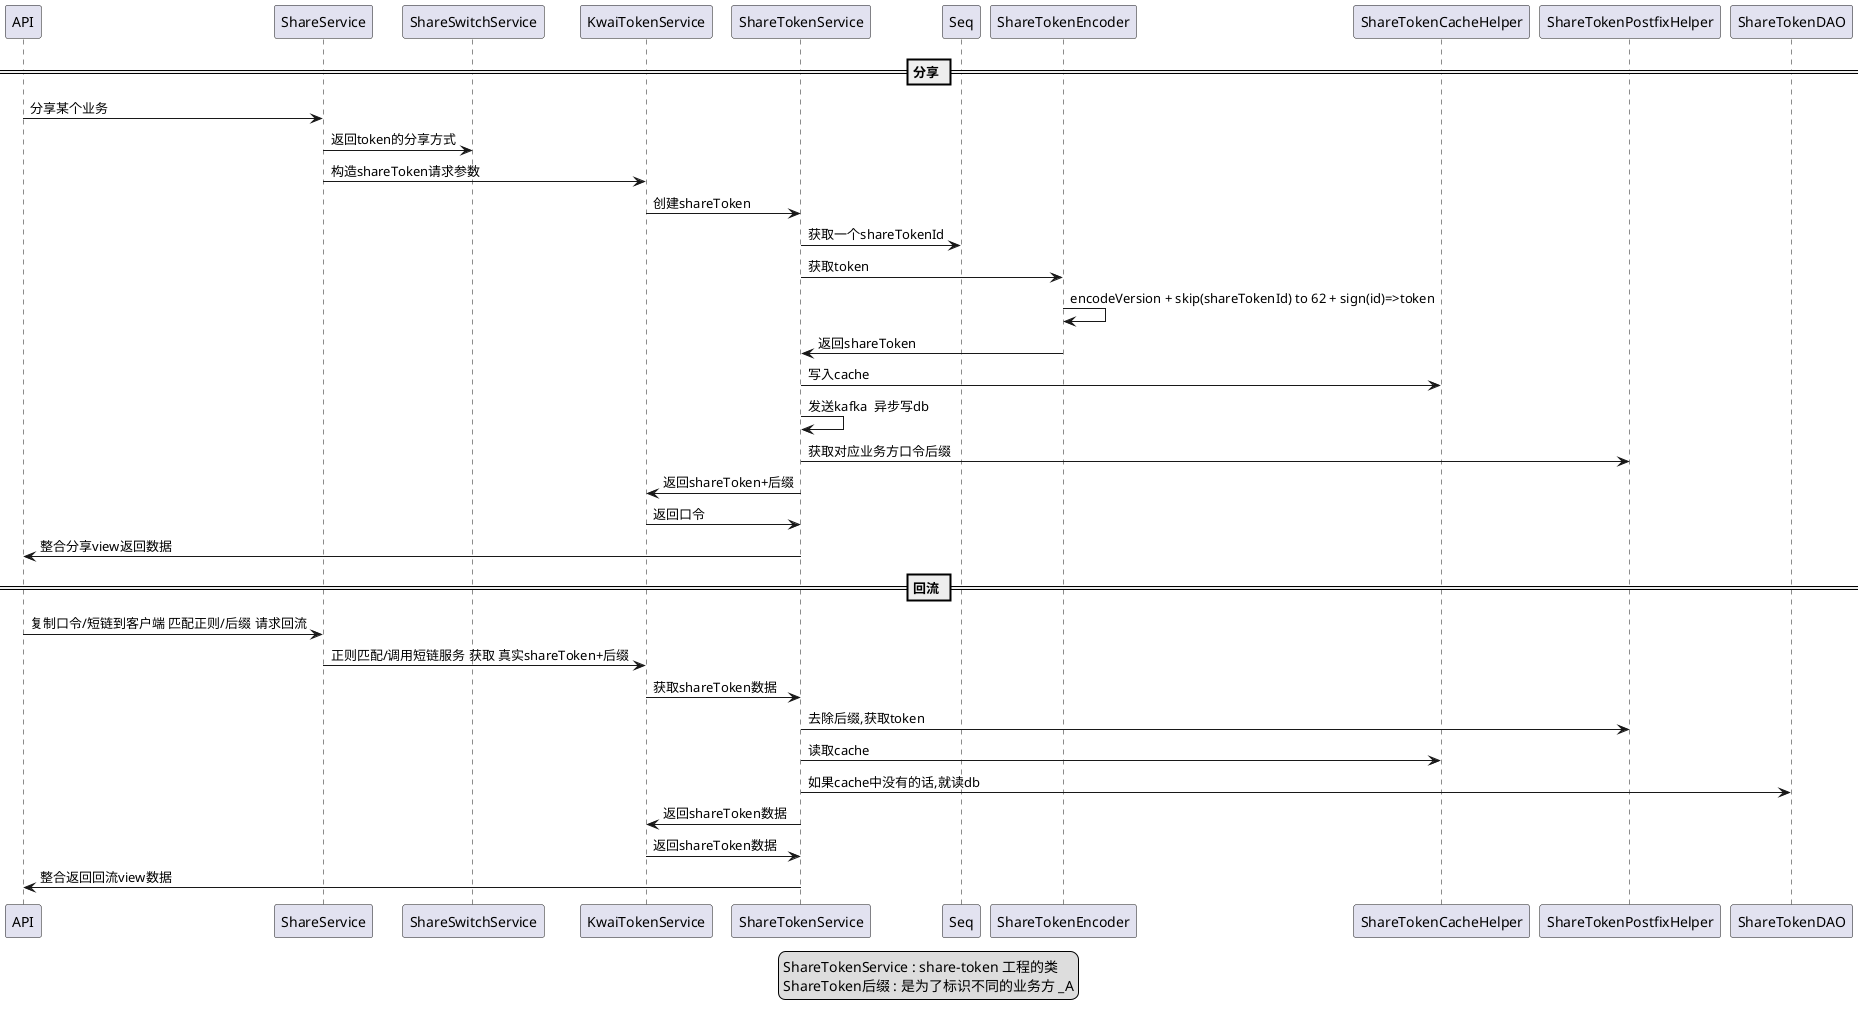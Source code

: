 @startuml

== 分享 ==

API -> ShareService : 分享某个业务

ShareService -> ShareSwitchService : 返回token的分享方式

ShareService -> KwaiTokenService : 构造shareToken请求参数

KwaiTokenService -> ShareTokenService : 创建shareToken
ShareTokenService -> Seq : 获取一个shareTokenId
ShareTokenService -> ShareTokenEncoder : 获取token
ShareTokenEncoder -> ShareTokenEncoder : encodeVersion + skip(shareTokenId) to 62 + sign(id)=>token
ShareTokenEncoder -> ShareTokenService : 返回shareToken
ShareTokenService -> ShareTokenCacheHelper : 写入cache
ShareTokenService -> ShareTokenService : 发送kafka  异步写db
ShareTokenService -> ShareTokenPostfixHelper : 获取对应业务方口令后缀
ShareTokenService -> KwaiTokenService : 返回shareToken+后缀
KwaiTokenService -> ShareTokenService : 返回口令
ShareTokenService -> API : 整合分享view返回数据

==回流 ==

API -> ShareService : 复制口令/短链到客户端 匹配正则/后缀 请求回流
ShareService -> KwaiTokenService : 正则匹配/调用短链服务 获取 真实shareToken+后缀
KwaiTokenService -> ShareTokenService : 获取shareToken数据
ShareTokenService -> ShareTokenPostfixHelper :  去除后缀,获取token
ShareTokenService -> ShareTokenCacheHelper : 读取cache
ShareTokenService -> ShareTokenDAO : 如果cache中没有的话,就读db
ShareTokenService -> KwaiTokenService : 返回shareToken数据
KwaiTokenService -> ShareTokenService : 返回shareToken数据
ShareTokenService -> API : 整合返回回流view数据
legend center
ShareTokenService : share-token 工程的类
ShareToken后缀 : 是为了标识不同的业务方 _A
endlegend
@enduml